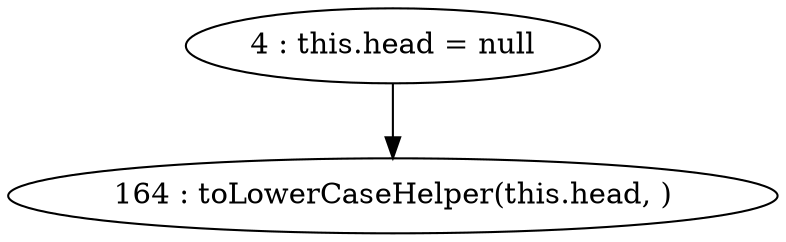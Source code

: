 digraph G {
"4 : this.head = null"
"4 : this.head = null" -> "164 : toLowerCaseHelper(this.head, )"
"164 : toLowerCaseHelper(this.head, )"
}